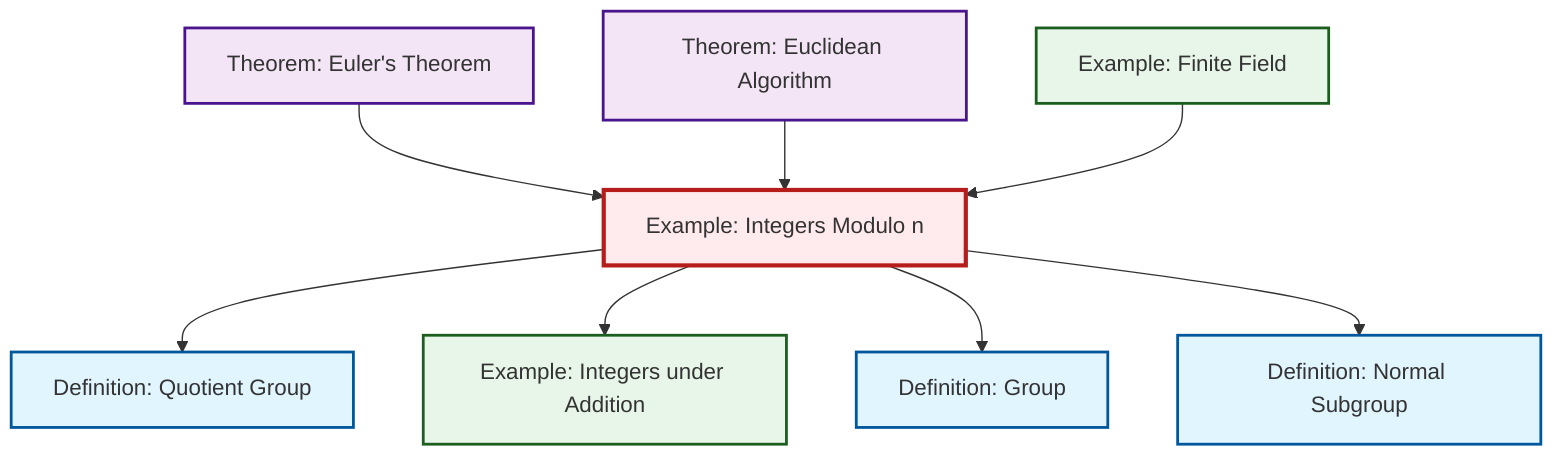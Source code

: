 graph TD
    classDef definition fill:#e1f5fe,stroke:#01579b,stroke-width:2px
    classDef theorem fill:#f3e5f5,stroke:#4a148c,stroke-width:2px
    classDef axiom fill:#fff3e0,stroke:#e65100,stroke-width:2px
    classDef example fill:#e8f5e9,stroke:#1b5e20,stroke-width:2px
    classDef current fill:#ffebee,stroke:#b71c1c,stroke-width:3px
    def-normal-subgroup["Definition: Normal Subgroup"]:::definition
    ex-integers-addition["Example: Integers under Addition"]:::example
    thm-euler["Theorem: Euler's Theorem"]:::theorem
    thm-euclidean-algorithm["Theorem: Euclidean Algorithm"]:::theorem
    def-group["Definition: Group"]:::definition
    ex-quotient-integers-mod-n["Example: Integers Modulo n"]:::example
    def-quotient-group["Definition: Quotient Group"]:::definition
    ex-finite-field["Example: Finite Field"]:::example
    ex-quotient-integers-mod-n --> def-quotient-group
    thm-euler --> ex-quotient-integers-mod-n
    ex-quotient-integers-mod-n --> ex-integers-addition
    ex-quotient-integers-mod-n --> def-group
    ex-quotient-integers-mod-n --> def-normal-subgroup
    thm-euclidean-algorithm --> ex-quotient-integers-mod-n
    ex-finite-field --> ex-quotient-integers-mod-n
    class ex-quotient-integers-mod-n current